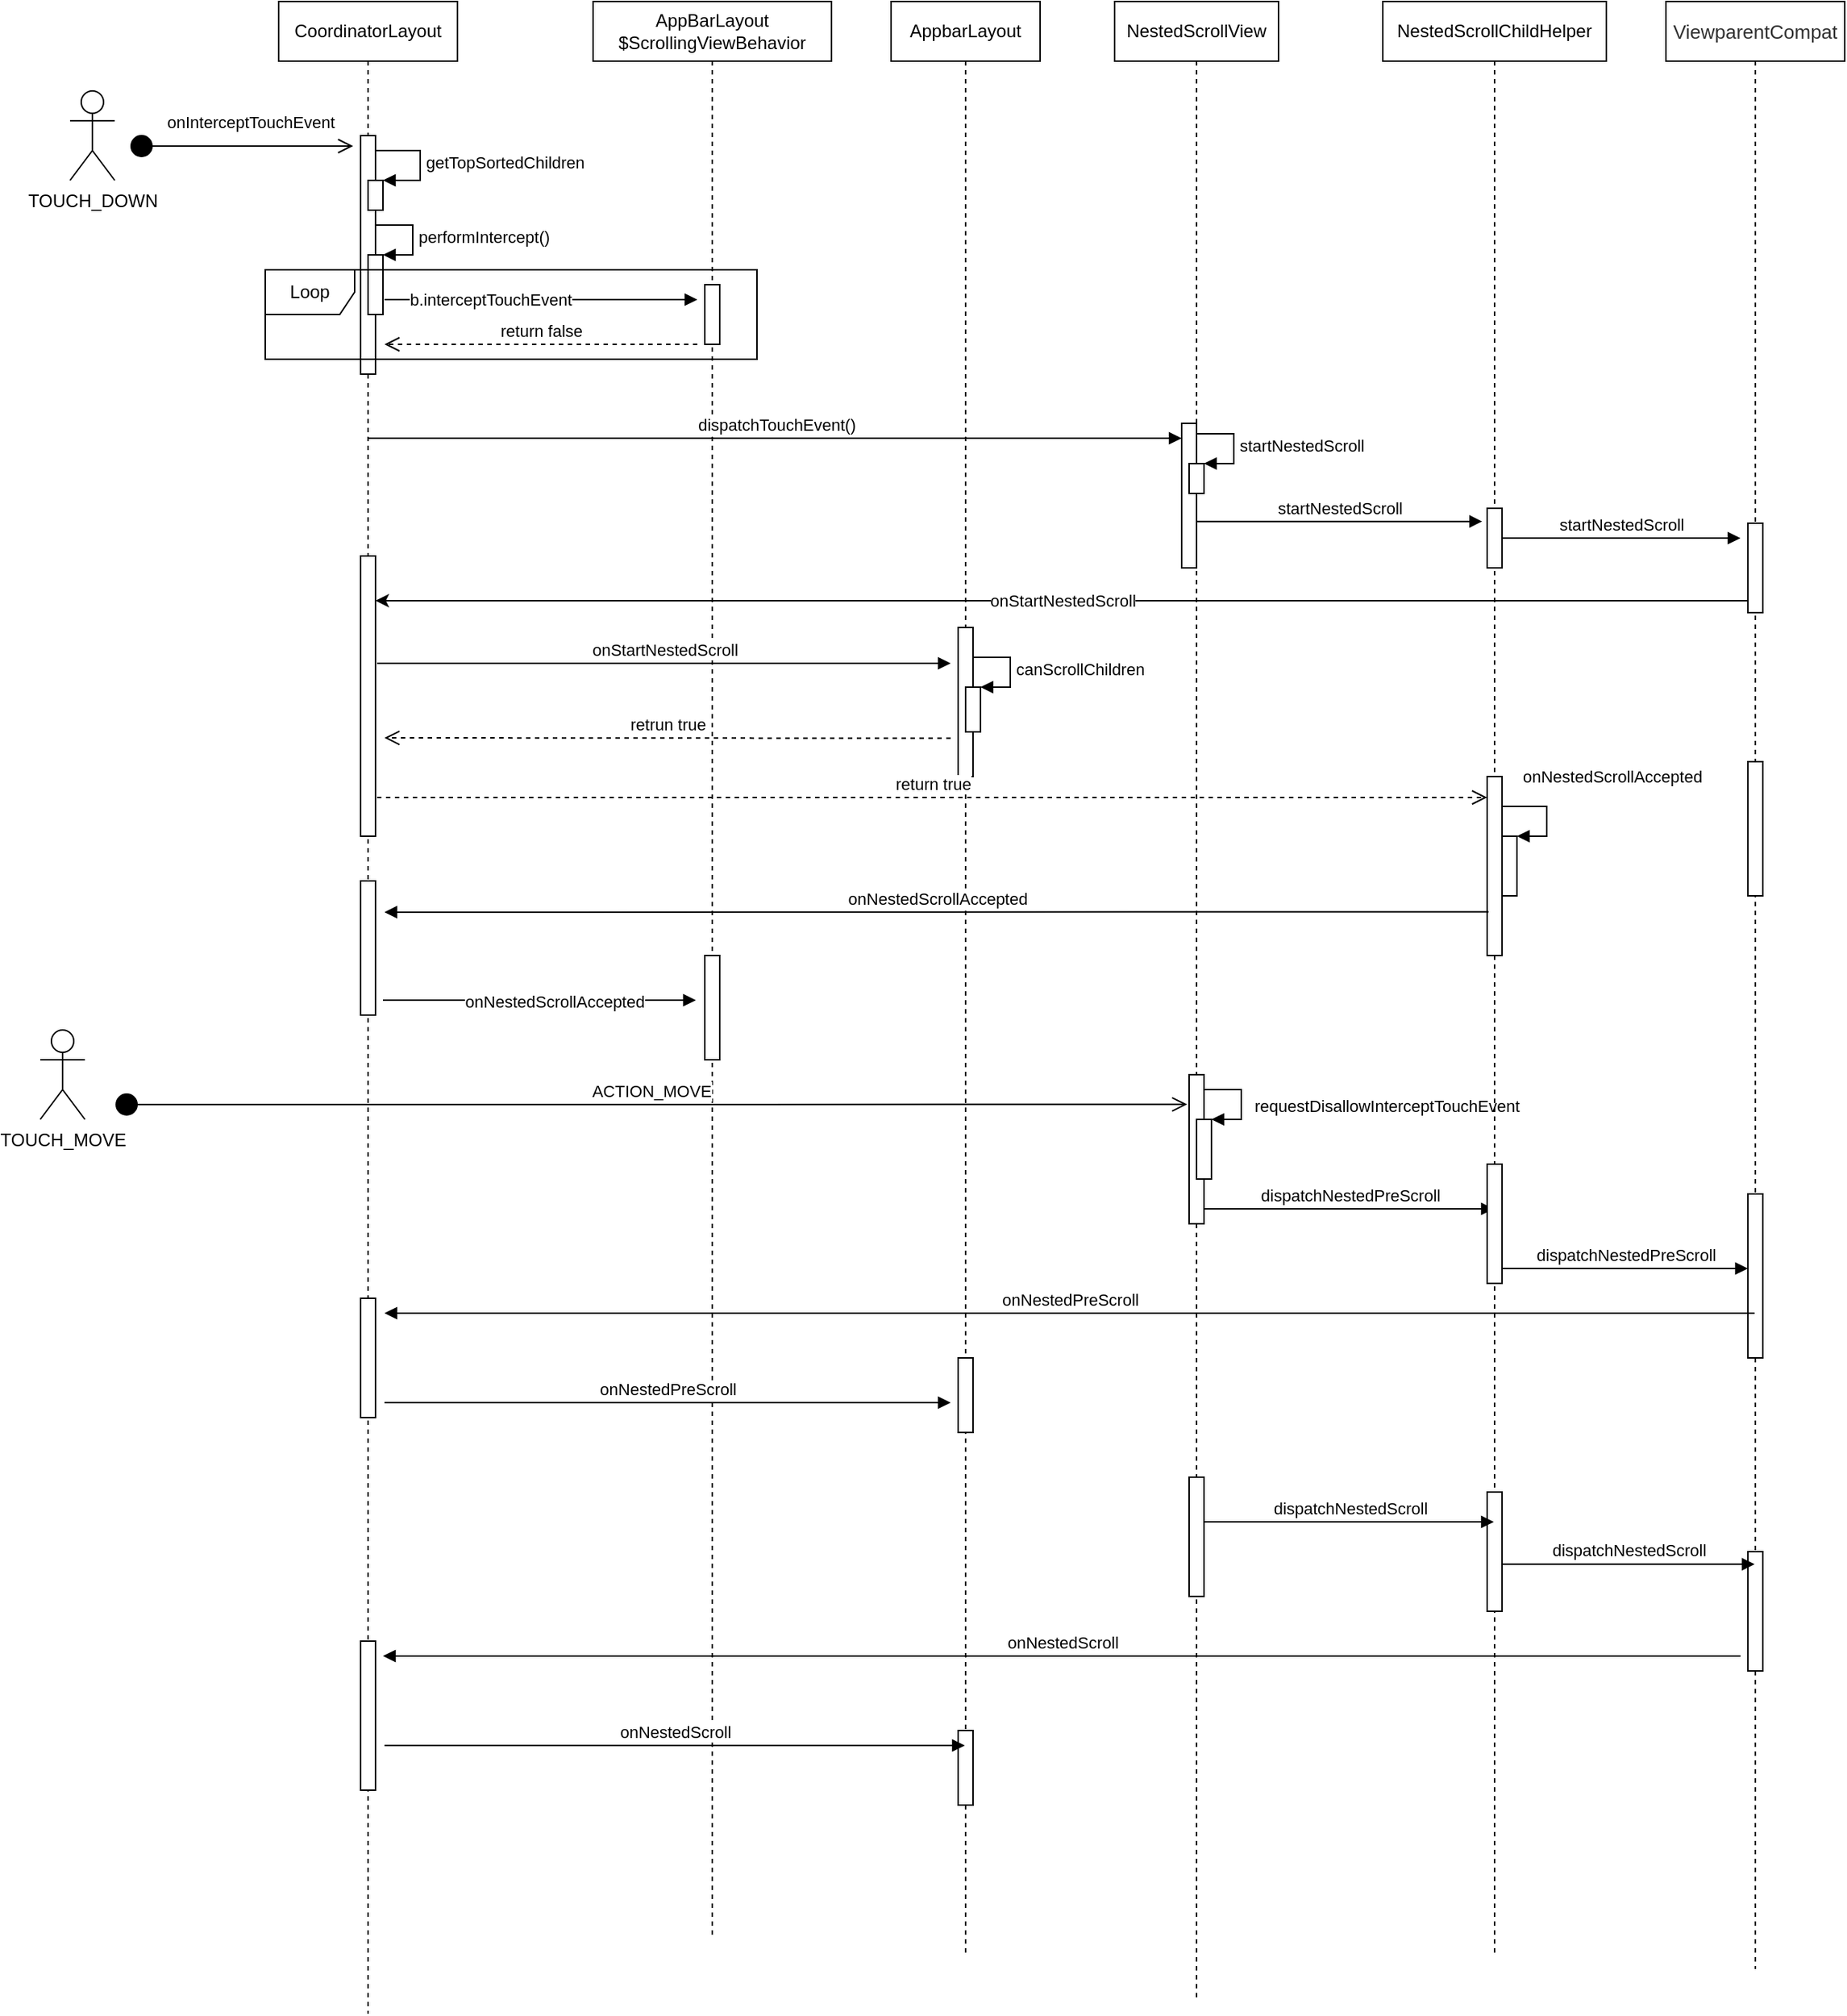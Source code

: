 <mxfile version="14.3.0" type="github">
  <diagram name="Page-1" id="9361dd3d-8414-5efd-6122-117bd74ce7a7">
    <mxGraphModel dx="2530" dy="2967" grid="1" gridSize="10" guides="1" tooltips="1" connect="1" arrows="1" fold="1" page="0" pageScale="1.5" pageWidth="826" pageHeight="1169" background="#ffffff" math="0" shadow="0">
      <root>
        <mxCell id="0" />
        <mxCell id="1" parent="0" />
        <mxCell id="Zwns_LGNWtH9GuJmWQfA-93" value="CoordinatorLayout" style="shape=umlLifeline;perimeter=lifelinePerimeter;whiteSpace=wrap;html=1;container=1;collapsible=0;recursiveResize=0;outlineConnect=0;" vertex="1" parent="1">
          <mxGeometry x="-431" y="-1640" width="120" height="1350" as="geometry" />
        </mxCell>
        <mxCell id="Zwns_LGNWtH9GuJmWQfA-95" value="" style="html=1;points=[];perimeter=orthogonalPerimeter;" vertex="1" parent="Zwns_LGNWtH9GuJmWQfA-93">
          <mxGeometry x="55" y="90" width="10" height="160" as="geometry" />
        </mxCell>
        <mxCell id="Zwns_LGNWtH9GuJmWQfA-107" style="edgeStyle=orthogonalEdgeStyle;rounded=0;orthogonalLoop=1;jettySize=auto;html=1;" edge="1" parent="Zwns_LGNWtH9GuJmWQfA-93" source="Zwns_LGNWtH9GuJmWQfA-95" target="Zwns_LGNWtH9GuJmWQfA-93">
          <mxGeometry relative="1" as="geometry">
            <Array as="points">
              <mxPoint x="70" y="100" />
            </Array>
          </mxGeometry>
        </mxCell>
        <mxCell id="Zwns_LGNWtH9GuJmWQfA-111" value="" style="html=1;points=[];perimeter=orthogonalPerimeter;" vertex="1" parent="Zwns_LGNWtH9GuJmWQfA-93">
          <mxGeometry x="60" y="120" width="10" height="20" as="geometry" />
        </mxCell>
        <mxCell id="Zwns_LGNWtH9GuJmWQfA-112" value="getTopSortedChildren" style="edgeStyle=orthogonalEdgeStyle;html=1;align=left;spacingLeft=2;endArrow=block;rounded=0;entryX=1;entryY=0;" edge="1" target="Zwns_LGNWtH9GuJmWQfA-111" parent="Zwns_LGNWtH9GuJmWQfA-93" source="Zwns_LGNWtH9GuJmWQfA-95">
          <mxGeometry relative="1" as="geometry">
            <mxPoint x="70" y="100" as="sourcePoint" />
            <Array as="points">
              <mxPoint x="95" y="100" />
              <mxPoint x="95" y="120" />
            </Array>
          </mxGeometry>
        </mxCell>
        <mxCell id="Zwns_LGNWtH9GuJmWQfA-148" value="" style="html=1;points=[];perimeter=orthogonalPerimeter;" vertex="1" parent="Zwns_LGNWtH9GuJmWQfA-93">
          <mxGeometry x="55" y="372" width="10" height="188" as="geometry" />
        </mxCell>
        <mxCell id="Zwns_LGNWtH9GuJmWQfA-171" value="" style="html=1;points=[];perimeter=orthogonalPerimeter;" vertex="1" parent="Zwns_LGNWtH9GuJmWQfA-93">
          <mxGeometry x="55" y="590" width="10" height="90" as="geometry" />
        </mxCell>
        <mxCell id="Zwns_LGNWtH9GuJmWQfA-177" value="onNestedScrollAccepted" style="html=1;verticalAlign=bottom;endArrow=block;" edge="1" parent="Zwns_LGNWtH9GuJmWQfA-93">
          <mxGeometry x="0.093" y="-10" width="80" relative="1" as="geometry">
            <mxPoint x="70" y="670" as="sourcePoint" />
            <mxPoint x="280" y="670" as="targetPoint" />
            <mxPoint as="offset" />
          </mxGeometry>
        </mxCell>
        <mxCell id="Zwns_LGNWtH9GuJmWQfA-196" value="" style="html=1;points=[];perimeter=orthogonalPerimeter;" vertex="1" parent="Zwns_LGNWtH9GuJmWQfA-93">
          <mxGeometry x="55" y="870" width="10" height="80" as="geometry" />
        </mxCell>
        <mxCell id="Zwns_LGNWtH9GuJmWQfA-207" value="" style="html=1;points=[];perimeter=orthogonalPerimeter;" vertex="1" parent="Zwns_LGNWtH9GuJmWQfA-93">
          <mxGeometry x="55" y="1100" width="10" height="100" as="geometry" />
        </mxCell>
        <mxCell id="Zwns_LGNWtH9GuJmWQfA-94" value="AppBarLayout&lt;br&gt;$ScrollingViewBehavior" style="shape=umlLifeline;perimeter=lifelinePerimeter;whiteSpace=wrap;html=1;container=1;collapsible=0;recursiveResize=0;outlineConnect=0;" vertex="1" parent="1">
          <mxGeometry x="-220" y="-1640" width="160" height="1300" as="geometry" />
        </mxCell>
        <mxCell id="Zwns_LGNWtH9GuJmWQfA-115" value="" style="html=1;points=[];perimeter=orthogonalPerimeter;" vertex="1" parent="Zwns_LGNWtH9GuJmWQfA-94">
          <mxGeometry x="75" y="190" width="10" height="40" as="geometry" />
        </mxCell>
        <mxCell id="Zwns_LGNWtH9GuJmWQfA-173" value="" style="html=1;points=[];perimeter=orthogonalPerimeter;" vertex="1" parent="Zwns_LGNWtH9GuJmWQfA-94">
          <mxGeometry x="75" y="640" width="10" height="70" as="geometry" />
        </mxCell>
        <mxCell id="Zwns_LGNWtH9GuJmWQfA-104" value="" style="text;strokeColor=none;fillColor=none;align=left;verticalAlign=middle;spacingTop=-1;spacingLeft=4;spacingRight=4;rotatable=0;labelPosition=right;points=[];portConstraint=eastwest;" vertex="1" parent="1">
          <mxGeometry x="-301" y="-1550" width="20" height="14" as="geometry" />
        </mxCell>
        <mxCell id="Zwns_LGNWtH9GuJmWQfA-109" value="onInterceptTouchEvent" style="html=1;verticalAlign=bottom;startArrow=circle;startFill=1;endArrow=open;startSize=6;endSize=8;" edge="1" parent="1">
          <mxGeometry x="0.077" y="7" width="80" relative="1" as="geometry">
            <mxPoint x="-531" y="-1543" as="sourcePoint" />
            <mxPoint x="-381" y="-1543" as="targetPoint" />
            <mxPoint as="offset" />
          </mxGeometry>
        </mxCell>
        <mxCell id="Zwns_LGNWtH9GuJmWQfA-113" value="b.interceptTouchEvent" style="html=1;verticalAlign=bottom;endArrow=block;" edge="1" parent="1">
          <mxGeometry x="-0.322" y="-9" width="80" relative="1" as="geometry">
            <mxPoint x="-360" y="-1440" as="sourcePoint" />
            <mxPoint x="-150" y="-1440" as="targetPoint" />
            <mxPoint as="offset" />
          </mxGeometry>
        </mxCell>
        <mxCell id="Zwns_LGNWtH9GuJmWQfA-117" value="return false" style="html=1;verticalAlign=bottom;endArrow=open;dashed=1;endSize=8;" edge="1" parent="1">
          <mxGeometry relative="1" as="geometry">
            <mxPoint x="-150" y="-1410" as="sourcePoint" />
            <mxPoint x="-360" y="-1410" as="targetPoint" />
          </mxGeometry>
        </mxCell>
        <mxCell id="Zwns_LGNWtH9GuJmWQfA-118" value="NestedScrollView" style="shape=umlLifeline;perimeter=lifelinePerimeter;whiteSpace=wrap;html=1;container=1;collapsible=0;recursiveResize=0;outlineConnect=0;" vertex="1" parent="1">
          <mxGeometry x="130" y="-1640" width="110" height="1340" as="geometry" />
        </mxCell>
        <mxCell id="Zwns_LGNWtH9GuJmWQfA-120" value="" style="html=1;points=[];perimeter=orthogonalPerimeter;" vertex="1" parent="Zwns_LGNWtH9GuJmWQfA-118">
          <mxGeometry x="45" y="283" width="10" height="97" as="geometry" />
        </mxCell>
        <mxCell id="Zwns_LGNWtH9GuJmWQfA-134" value="" style="html=1;points=[];perimeter=orthogonalPerimeter;" vertex="1" parent="Zwns_LGNWtH9GuJmWQfA-118">
          <mxGeometry x="50" y="310" width="10" height="20" as="geometry" />
        </mxCell>
        <mxCell id="Zwns_LGNWtH9GuJmWQfA-135" value="startNestedScroll" style="edgeStyle=orthogonalEdgeStyle;html=1;align=left;spacingLeft=2;endArrow=block;rounded=0;entryX=1;entryY=0;" edge="1" target="Zwns_LGNWtH9GuJmWQfA-134" parent="Zwns_LGNWtH9GuJmWQfA-118">
          <mxGeometry relative="1" as="geometry">
            <mxPoint x="55" y="290" as="sourcePoint" />
            <Array as="points">
              <mxPoint x="80" y="290" />
            </Array>
          </mxGeometry>
        </mxCell>
        <mxCell id="Zwns_LGNWtH9GuJmWQfA-184" value="" style="html=1;points=[];perimeter=orthogonalPerimeter;" vertex="1" parent="Zwns_LGNWtH9GuJmWQfA-118">
          <mxGeometry x="50" y="720" width="10" height="100" as="geometry" />
        </mxCell>
        <mxCell id="Zwns_LGNWtH9GuJmWQfA-185" value="" style="html=1;points=[];perimeter=orthogonalPerimeter;" vertex="1" parent="Zwns_LGNWtH9GuJmWQfA-118">
          <mxGeometry x="55" y="750" width="10" height="40" as="geometry" />
        </mxCell>
        <mxCell id="Zwns_LGNWtH9GuJmWQfA-186" value="requestDisallowInterceptTouchEvent" style="edgeStyle=orthogonalEdgeStyle;html=1;align=left;spacingLeft=2;endArrow=block;rounded=0;entryX=1;entryY=0;" edge="1" target="Zwns_LGNWtH9GuJmWQfA-185" parent="Zwns_LGNWtH9GuJmWQfA-118">
          <mxGeometry x="0.077" y="5" relative="1" as="geometry">
            <mxPoint x="60" y="730" as="sourcePoint" />
            <Array as="points">
              <mxPoint x="85" y="730" />
            </Array>
            <mxPoint y="1" as="offset" />
          </mxGeometry>
        </mxCell>
        <mxCell id="Zwns_LGNWtH9GuJmWQfA-189" value="dispatchNestedPreScroll" style="html=1;verticalAlign=bottom;endArrow=block;" edge="1" parent="Zwns_LGNWtH9GuJmWQfA-118" target="Zwns_LGNWtH9GuJmWQfA-136">
          <mxGeometry width="80" relative="1" as="geometry">
            <mxPoint x="60" y="810" as="sourcePoint" />
            <mxPoint x="140" y="810" as="targetPoint" />
          </mxGeometry>
        </mxCell>
        <mxCell id="Zwns_LGNWtH9GuJmWQfA-200" value="" style="html=1;points=[];perimeter=orthogonalPerimeter;" vertex="1" parent="Zwns_LGNWtH9GuJmWQfA-118">
          <mxGeometry x="50" y="990" width="10" height="80" as="geometry" />
        </mxCell>
        <mxCell id="Zwns_LGNWtH9GuJmWQfA-119" value="dispatchTouchEvent()" style="html=1;verticalAlign=bottom;endArrow=block;" edge="1" parent="1" target="Zwns_LGNWtH9GuJmWQfA-120">
          <mxGeometry width="80" relative="1" as="geometry">
            <mxPoint x="-370.5" y="-1347" as="sourcePoint" />
            <mxPoint x="-280" y="-1347" as="targetPoint" />
            <Array as="points">
              <mxPoint x="-10" y="-1347" />
            </Array>
          </mxGeometry>
        </mxCell>
        <mxCell id="Zwns_LGNWtH9GuJmWQfA-121" value="TOUCH_DOWN" style="shape=umlActor;verticalLabelPosition=bottom;verticalAlign=top;html=1;" vertex="1" parent="1">
          <mxGeometry x="-571" y="-1580" width="30" height="60" as="geometry" />
        </mxCell>
        <mxCell id="Zwns_LGNWtH9GuJmWQfA-129" value="" style="html=1;points=[];perimeter=orthogonalPerimeter;" vertex="1" parent="1">
          <mxGeometry x="-371" y="-1470" width="10" height="40" as="geometry" />
        </mxCell>
        <mxCell id="Zwns_LGNWtH9GuJmWQfA-130" value="&lt;span style=&quot;text-align: center&quot;&gt;performIntercept()&lt;/span&gt;" style="edgeStyle=orthogonalEdgeStyle;html=1;align=left;spacingLeft=2;endArrow=block;rounded=0;entryX=1;entryY=0;" edge="1" target="Zwns_LGNWtH9GuJmWQfA-129" parent="1">
          <mxGeometry relative="1" as="geometry">
            <mxPoint x="-366" y="-1490" as="sourcePoint" />
            <Array as="points">
              <mxPoint x="-341" y="-1490" />
            </Array>
          </mxGeometry>
        </mxCell>
        <mxCell id="Zwns_LGNWtH9GuJmWQfA-133" value="Loop" style="shape=umlFrame;whiteSpace=wrap;html=1;" vertex="1" parent="1">
          <mxGeometry x="-440" y="-1460" width="330" height="60" as="geometry" />
        </mxCell>
        <mxCell id="Zwns_LGNWtH9GuJmWQfA-136" value="NestedScrollChildHelper" style="shape=umlLifeline;perimeter=lifelinePerimeter;whiteSpace=wrap;html=1;container=1;collapsible=0;recursiveResize=0;outlineConnect=0;" vertex="1" parent="1">
          <mxGeometry x="310" y="-1640" width="150" height="1310" as="geometry" />
        </mxCell>
        <mxCell id="Zwns_LGNWtH9GuJmWQfA-141" value="" style="html=1;points=[];perimeter=orthogonalPerimeter;" vertex="1" parent="Zwns_LGNWtH9GuJmWQfA-136">
          <mxGeometry x="70" y="340" width="10" height="40" as="geometry" />
        </mxCell>
        <mxCell id="Zwns_LGNWtH9GuJmWQfA-168" value="" style="html=1;points=[];perimeter=orthogonalPerimeter;" vertex="1" parent="Zwns_LGNWtH9GuJmWQfA-136">
          <mxGeometry x="80" y="560" width="10" height="40" as="geometry" />
        </mxCell>
        <mxCell id="Zwns_LGNWtH9GuJmWQfA-169" value="onNestedScrollAccepted" style="edgeStyle=orthogonalEdgeStyle;html=1;align=left;spacingLeft=2;endArrow=block;rounded=0;entryX=1;entryY=0;exitX=1;exitY=0.167;exitDx=0;exitDy=0;exitPerimeter=0;" edge="1" target="Zwns_LGNWtH9GuJmWQfA-168" parent="Zwns_LGNWtH9GuJmWQfA-136" source="Zwns_LGNWtH9GuJmWQfA-170">
          <mxGeometry x="-0.714" y="20" relative="1" as="geometry">
            <mxPoint x="85" y="540" as="sourcePoint" />
            <Array as="points">
              <mxPoint x="110" y="540" />
              <mxPoint x="110" y="560" />
            </Array>
            <mxPoint as="offset" />
          </mxGeometry>
        </mxCell>
        <mxCell id="Zwns_LGNWtH9GuJmWQfA-170" value="" style="html=1;points=[];perimeter=orthogonalPerimeter;" vertex="1" parent="Zwns_LGNWtH9GuJmWQfA-136">
          <mxGeometry x="70" y="520" width="10" height="120" as="geometry" />
        </mxCell>
        <mxCell id="Zwns_LGNWtH9GuJmWQfA-187" value="" style="html=1;points=[];perimeter=orthogonalPerimeter;" vertex="1" parent="Zwns_LGNWtH9GuJmWQfA-136">
          <mxGeometry x="70" y="780" width="10" height="80" as="geometry" />
        </mxCell>
        <mxCell id="Zwns_LGNWtH9GuJmWQfA-195" value="dispatchNestedPreScroll" style="html=1;verticalAlign=bottom;endArrow=block;" edge="1" parent="Zwns_LGNWtH9GuJmWQfA-136" target="Zwns_LGNWtH9GuJmWQfA-192">
          <mxGeometry width="80" relative="1" as="geometry">
            <mxPoint x="80" y="850" as="sourcePoint" />
            <mxPoint x="160" y="850" as="targetPoint" />
          </mxGeometry>
        </mxCell>
        <mxCell id="Zwns_LGNWtH9GuJmWQfA-201" value="" style="html=1;points=[];perimeter=orthogonalPerimeter;" vertex="1" parent="Zwns_LGNWtH9GuJmWQfA-136">
          <mxGeometry x="70" y="1000" width="10" height="80" as="geometry" />
        </mxCell>
        <mxCell id="Zwns_LGNWtH9GuJmWQfA-137" value="&lt;span style=&quot;text-align: left&quot;&gt;startNestedScroll&lt;/span&gt;" style="html=1;verticalAlign=bottom;endArrow=block;entryX=-0.335;entryY=0.221;entryDx=0;entryDy=0;entryPerimeter=0;" edge="1" parent="1" source="Zwns_LGNWtH9GuJmWQfA-120" target="Zwns_LGNWtH9GuJmWQfA-141">
          <mxGeometry width="80" relative="1" as="geometry">
            <mxPoint x="190" y="-1290" as="sourcePoint" />
            <mxPoint x="370" y="-1290" as="targetPoint" />
          </mxGeometry>
        </mxCell>
        <mxCell id="Zwns_LGNWtH9GuJmWQfA-138" value="&lt;span style=&quot;color: rgb(50 , 50 , 50) ; font-size: 13px ; background-color: rgba(255 , 255 , 255 , 0.01)&quot;&gt;ViewparentCompat&lt;/span&gt;" style="shape=umlLifeline;perimeter=lifelinePerimeter;whiteSpace=wrap;html=1;container=1;collapsible=0;recursiveResize=0;outlineConnect=0;" vertex="1" parent="1">
          <mxGeometry x="500" y="-1640" width="120" height="1320" as="geometry" />
        </mxCell>
        <mxCell id="Zwns_LGNWtH9GuJmWQfA-149" value="onStartNestedScroll" style="edgeStyle=orthogonalEdgeStyle;rounded=0;orthogonalLoop=1;jettySize=auto;html=1;" edge="1" parent="Zwns_LGNWtH9GuJmWQfA-138" target="Zwns_LGNWtH9GuJmWQfA-148">
          <mxGeometry relative="1" as="geometry">
            <mxPoint x="55" y="402" as="sourcePoint" />
            <Array as="points">
              <mxPoint x="-350" y="402" />
              <mxPoint x="-350" y="402" />
            </Array>
          </mxGeometry>
        </mxCell>
        <mxCell id="Zwns_LGNWtH9GuJmWQfA-142" value="" style="html=1;points=[];perimeter=orthogonalPerimeter;" vertex="1" parent="Zwns_LGNWtH9GuJmWQfA-138">
          <mxGeometry x="55" y="350" width="10" height="60" as="geometry" />
        </mxCell>
        <mxCell id="Zwns_LGNWtH9GuJmWQfA-158" value="" style="html=1;points=[];perimeter=orthogonalPerimeter;" vertex="1" parent="Zwns_LGNWtH9GuJmWQfA-138">
          <mxGeometry x="55" y="510" width="10" height="90" as="geometry" />
        </mxCell>
        <mxCell id="Zwns_LGNWtH9GuJmWQfA-192" value="" style="html=1;points=[];perimeter=orthogonalPerimeter;" vertex="1" parent="Zwns_LGNWtH9GuJmWQfA-138">
          <mxGeometry x="55" y="800" width="10" height="110" as="geometry" />
        </mxCell>
        <mxCell id="Zwns_LGNWtH9GuJmWQfA-202" value="" style="html=1;points=[];perimeter=orthogonalPerimeter;" vertex="1" parent="Zwns_LGNWtH9GuJmWQfA-138">
          <mxGeometry x="55" y="1040" width="10" height="80" as="geometry" />
        </mxCell>
        <mxCell id="Zwns_LGNWtH9GuJmWQfA-143" value="&lt;span style=&quot;text-align: left&quot;&gt;startNestedScroll&lt;/span&gt;" style="html=1;verticalAlign=bottom;endArrow=block;" edge="1" parent="1">
          <mxGeometry width="80" relative="1" as="geometry">
            <mxPoint x="390" y="-1280" as="sourcePoint" />
            <mxPoint x="550" y="-1280" as="targetPoint" />
          </mxGeometry>
        </mxCell>
        <mxCell id="Zwns_LGNWtH9GuJmWQfA-150" value="AppbarLayout" style="shape=umlLifeline;perimeter=lifelinePerimeter;whiteSpace=wrap;html=1;container=1;collapsible=0;recursiveResize=0;outlineConnect=0;" vertex="1" parent="1">
          <mxGeometry x="-20" y="-1640" width="100" height="1310" as="geometry" />
        </mxCell>
        <mxCell id="Zwns_LGNWtH9GuJmWQfA-153" value="" style="html=1;points=[];perimeter=orthogonalPerimeter;" vertex="1" parent="Zwns_LGNWtH9GuJmWQfA-150">
          <mxGeometry x="45" y="420" width="10" height="100" as="geometry" />
        </mxCell>
        <mxCell id="Zwns_LGNWtH9GuJmWQfA-155" value="" style="html=1;points=[];perimeter=orthogonalPerimeter;" vertex="1" parent="Zwns_LGNWtH9GuJmWQfA-150">
          <mxGeometry x="50" y="460" width="10" height="30" as="geometry" />
        </mxCell>
        <mxCell id="Zwns_LGNWtH9GuJmWQfA-156" value="canScrollChildren" style="edgeStyle=orthogonalEdgeStyle;html=1;align=left;spacingLeft=2;endArrow=block;rounded=0;entryX=1;entryY=0;" edge="1" target="Zwns_LGNWtH9GuJmWQfA-155" parent="Zwns_LGNWtH9GuJmWQfA-150">
          <mxGeometry relative="1" as="geometry">
            <mxPoint x="55" y="440" as="sourcePoint" />
            <Array as="points">
              <mxPoint x="80" y="440" />
            </Array>
          </mxGeometry>
        </mxCell>
        <mxCell id="Zwns_LGNWtH9GuJmWQfA-198" value="" style="html=1;points=[];perimeter=orthogonalPerimeter;" vertex="1" parent="Zwns_LGNWtH9GuJmWQfA-150">
          <mxGeometry x="45" y="910" width="10" height="50" as="geometry" />
        </mxCell>
        <mxCell id="Zwns_LGNWtH9GuJmWQfA-209" value="" style="html=1;points=[];perimeter=orthogonalPerimeter;" vertex="1" parent="Zwns_LGNWtH9GuJmWQfA-150">
          <mxGeometry x="45" y="1160" width="10" height="50" as="geometry" />
        </mxCell>
        <mxCell id="Zwns_LGNWtH9GuJmWQfA-157" value="retrun true" style="html=1;verticalAlign=bottom;endArrow=open;dashed=1;endSize=8;" edge="1" parent="1">
          <mxGeometry relative="1" as="geometry">
            <mxPoint x="20" y="-1145.71" as="sourcePoint" />
            <mxPoint x="-360" y="-1146" as="targetPoint" />
          </mxGeometry>
        </mxCell>
        <mxCell id="Zwns_LGNWtH9GuJmWQfA-160" value="onStartNestedScroll" style="html=1;verticalAlign=bottom;endArrow=block;" edge="1" parent="1">
          <mxGeometry width="80" relative="1" as="geometry">
            <mxPoint x="-365" y="-1196.0" as="sourcePoint" />
            <mxPoint x="20" y="-1196" as="targetPoint" />
          </mxGeometry>
        </mxCell>
        <mxCell id="Zwns_LGNWtH9GuJmWQfA-165" value="return true" style="html=1;verticalAlign=bottom;endArrow=open;dashed=1;endSize=8;" edge="1" parent="1" target="Zwns_LGNWtH9GuJmWQfA-170">
          <mxGeometry relative="1" as="geometry">
            <mxPoint x="-365" y="-1106.0" as="sourcePoint" />
            <mxPoint x="380" y="-1106" as="targetPoint" />
          </mxGeometry>
        </mxCell>
        <mxCell id="Zwns_LGNWtH9GuJmWQfA-172" value="onNestedScrollAccepted" style="html=1;verticalAlign=bottom;endArrow=block;exitX=0.1;exitY=0.756;exitDx=0;exitDy=0;exitPerimeter=0;" edge="1" parent="1" source="Zwns_LGNWtH9GuJmWQfA-170">
          <mxGeometry width="80" relative="1" as="geometry">
            <mxPoint x="10" y="-940" as="sourcePoint" />
            <mxPoint x="-360" y="-1029" as="targetPoint" />
          </mxGeometry>
        </mxCell>
        <mxCell id="Zwns_LGNWtH9GuJmWQfA-178" value="ACTION_MOVE" style="html=1;verticalAlign=bottom;startArrow=circle;startFill=1;endArrow=open;startSize=6;endSize=8;entryX=-0.129;entryY=0.199;entryDx=0;entryDy=0;entryPerimeter=0;" edge="1" parent="1" target="Zwns_LGNWtH9GuJmWQfA-184">
          <mxGeometry width="80" relative="1" as="geometry">
            <mxPoint x="-541" y="-900" as="sourcePoint" />
            <mxPoint x="170" y="-900" as="targetPoint" />
          </mxGeometry>
        </mxCell>
        <mxCell id="Zwns_LGNWtH9GuJmWQfA-181" value="TOUCH_MOVE" style="shape=umlActor;verticalLabelPosition=bottom;verticalAlign=top;html=1;" vertex="1" parent="1">
          <mxGeometry x="-591" y="-950" width="30" height="60" as="geometry" />
        </mxCell>
        <mxCell id="Zwns_LGNWtH9GuJmWQfA-197" value="onNestedPreScroll" style="html=1;verticalAlign=bottom;endArrow=block;" edge="1" parent="1" source="Zwns_LGNWtH9GuJmWQfA-138">
          <mxGeometry width="80" relative="1" as="geometry">
            <mxPoint x="490" y="-730" as="sourcePoint" />
            <mxPoint x="-360" y="-760" as="targetPoint" />
            <Array as="points">
              <mxPoint x="80" y="-760" />
            </Array>
          </mxGeometry>
        </mxCell>
        <mxCell id="Zwns_LGNWtH9GuJmWQfA-199" value="onNestedPreScroll" style="html=1;verticalAlign=bottom;endArrow=block;" edge="1" parent="1">
          <mxGeometry width="80" relative="1" as="geometry">
            <mxPoint x="-360" y="-700" as="sourcePoint" />
            <mxPoint x="20" y="-700" as="targetPoint" />
          </mxGeometry>
        </mxCell>
        <mxCell id="Zwns_LGNWtH9GuJmWQfA-205" value="dispatchNestedScroll" style="html=1;verticalAlign=bottom;endArrow=block;" edge="1" parent="1" target="Zwns_LGNWtH9GuJmWQfA-136">
          <mxGeometry width="80" relative="1" as="geometry">
            <mxPoint x="190" y="-620" as="sourcePoint" />
            <mxPoint x="270" y="-620" as="targetPoint" />
          </mxGeometry>
        </mxCell>
        <mxCell id="Zwns_LGNWtH9GuJmWQfA-206" value="dispatchNestedScroll" style="html=1;verticalAlign=bottom;endArrow=block;exitX=1.014;exitY=0.605;exitDx=0;exitDy=0;exitPerimeter=0;" edge="1" parent="1" source="Zwns_LGNWtH9GuJmWQfA-201" target="Zwns_LGNWtH9GuJmWQfA-138">
          <mxGeometry width="80" relative="1" as="geometry">
            <mxPoint x="400" y="-590" as="sourcePoint" />
            <mxPoint x="480" y="-590" as="targetPoint" />
          </mxGeometry>
        </mxCell>
        <mxCell id="Zwns_LGNWtH9GuJmWQfA-208" value="onNestedScroll" style="html=1;verticalAlign=bottom;endArrow=block;" edge="1" parent="1">
          <mxGeometry width="80" relative="1" as="geometry">
            <mxPoint x="550" y="-530" as="sourcePoint" />
            <mxPoint x="-361" y="-530" as="targetPoint" />
            <Array as="points">
              <mxPoint x="79" y="-530" />
            </Array>
          </mxGeometry>
        </mxCell>
        <mxCell id="Zwns_LGNWtH9GuJmWQfA-210" value="onNestedScroll" style="html=1;verticalAlign=bottom;endArrow=block;" edge="1" parent="1" target="Zwns_LGNWtH9GuJmWQfA-150">
          <mxGeometry width="80" relative="1" as="geometry">
            <mxPoint x="-360" y="-470" as="sourcePoint" />
            <mxPoint x="9" y="-470" as="targetPoint" />
          </mxGeometry>
        </mxCell>
      </root>
    </mxGraphModel>
  </diagram>
</mxfile>
